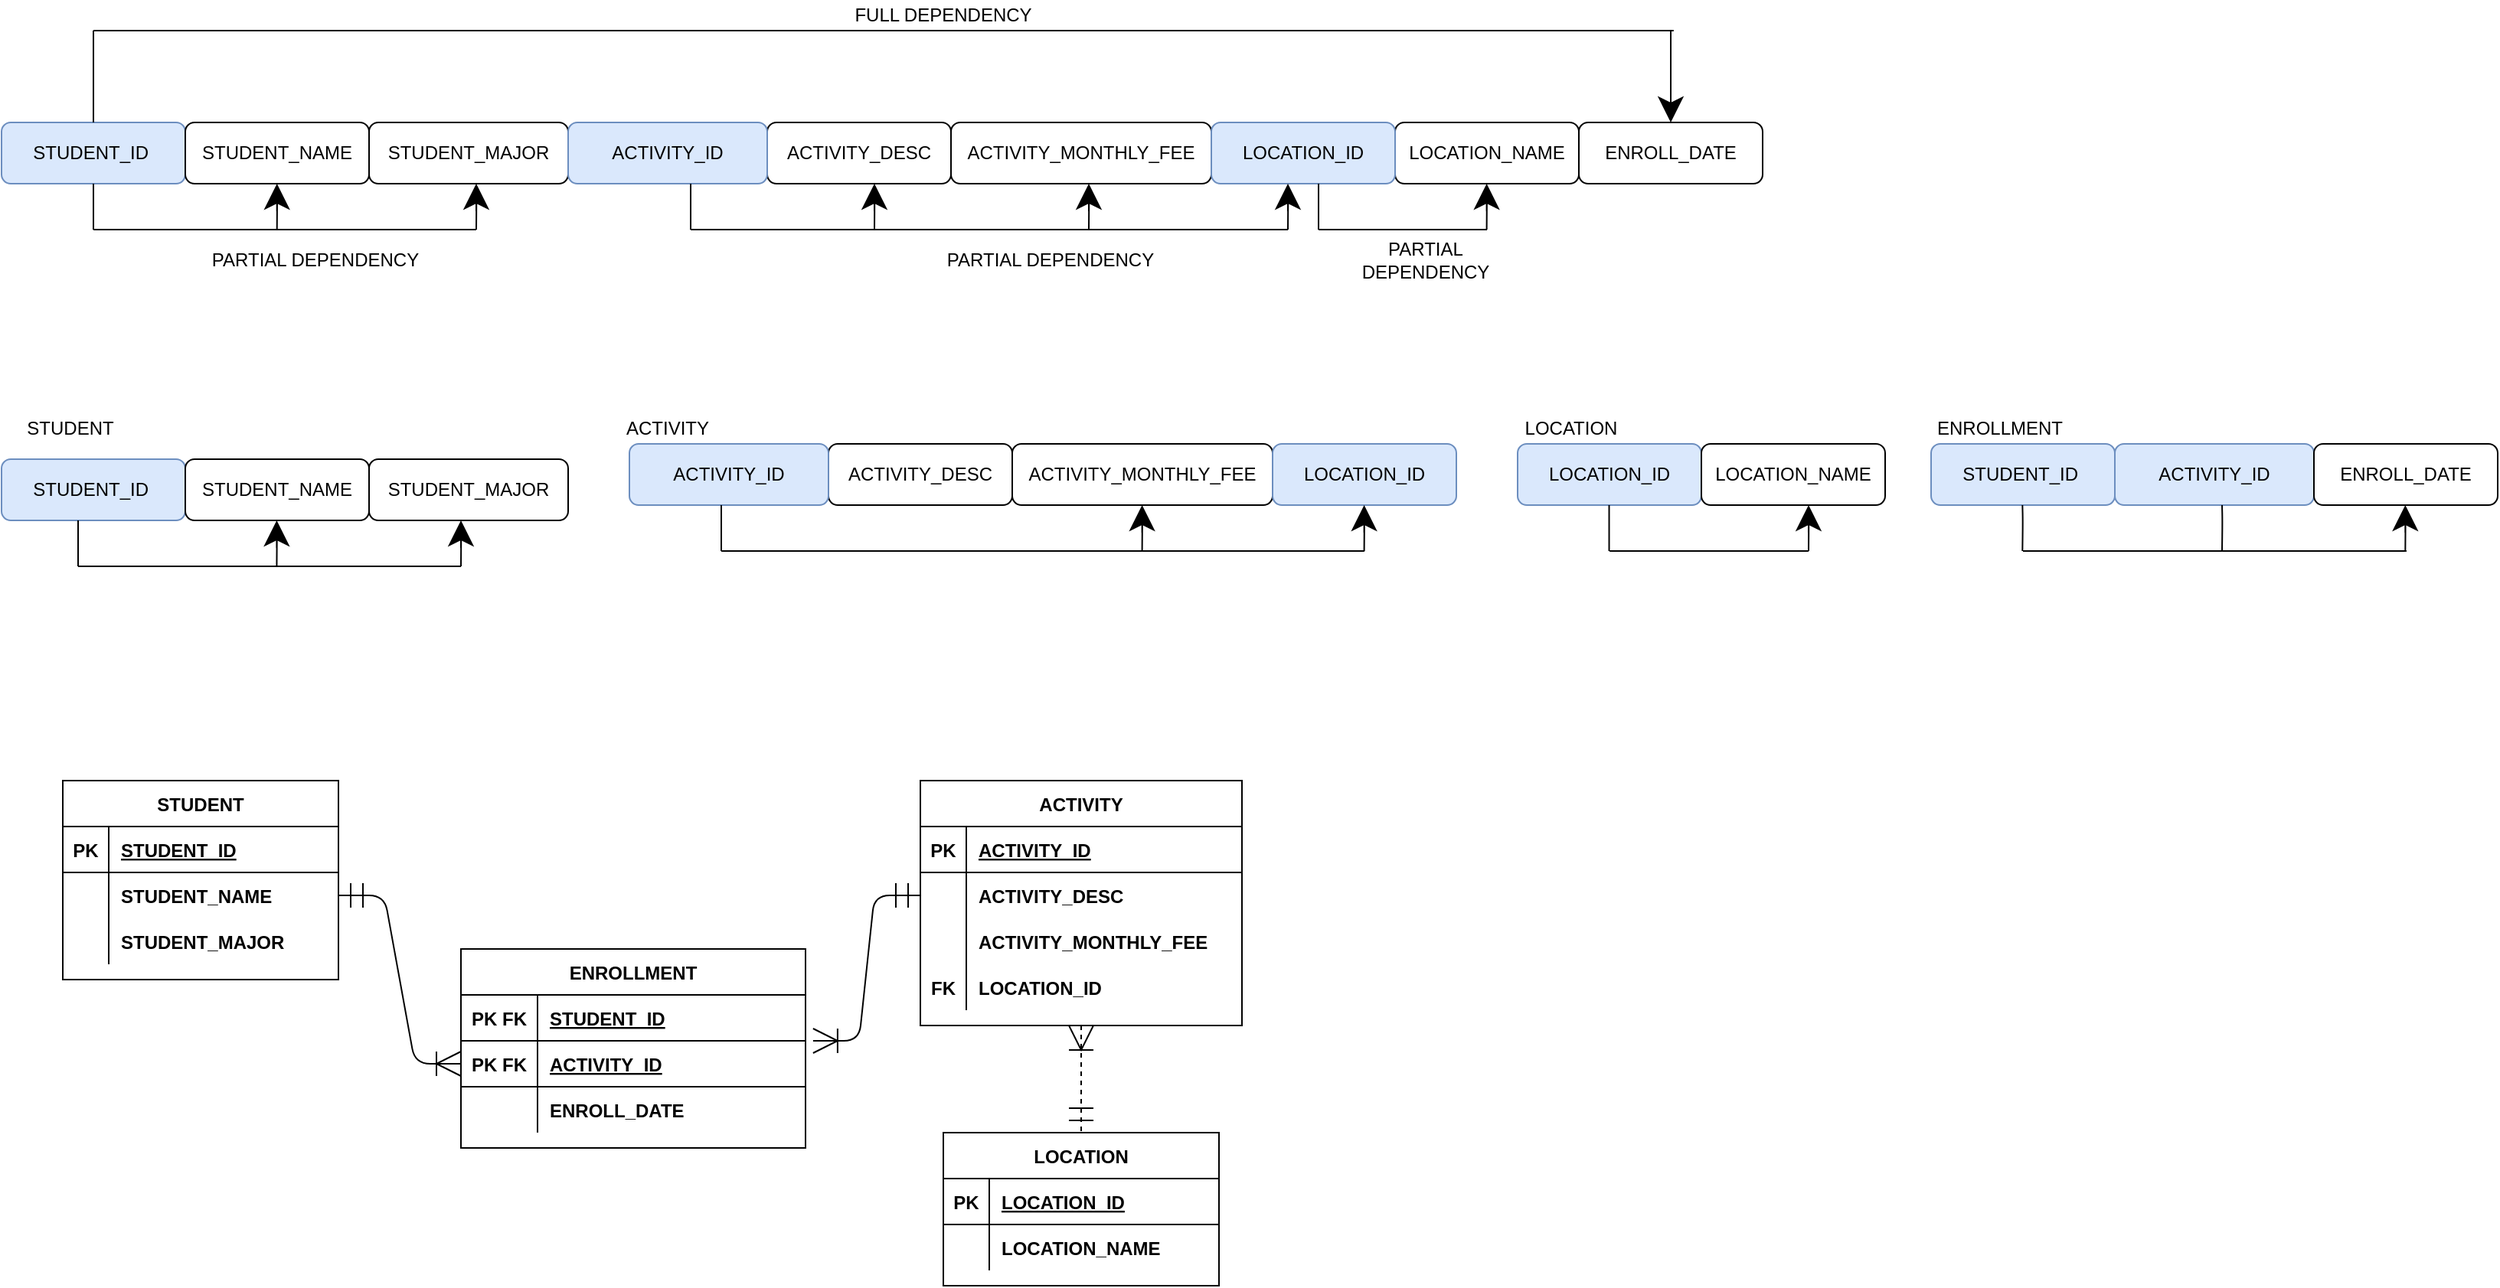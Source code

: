 <mxfile version="15.3.5" type="github">
  <diagram id="Fec2T-jx5eIG87ECEuo3" name="Page-1">
    <mxGraphModel dx="1303" dy="670" grid="1" gridSize="10" guides="1" tooltips="1" connect="1" arrows="1" fold="1" page="1" pageScale="1" pageWidth="850" pageHeight="1100" math="0" shadow="0">
      <root>
        <mxCell id="0" />
        <mxCell id="1" parent="0" />
        <mxCell id="Twe8toMn7Eo1lDear818-1" value="STUDENT_ID&lt;span style=&quot;white-space: pre&quot;&gt;	&lt;/span&gt;" style="rounded=1;whiteSpace=wrap;html=1;hachureGap=4;pointerEvents=0;fillColor=#dae8fc;strokeColor=#6c8ebf;" vertex="1" parent="1">
          <mxGeometry x="310" y="130" width="120" height="40" as="geometry" />
        </mxCell>
        <mxCell id="Twe8toMn7Eo1lDear818-2" value="LOCATION_NAME" style="rounded=1;whiteSpace=wrap;html=1;hachureGap=4;pointerEvents=0;" vertex="1" parent="1">
          <mxGeometry x="1220" y="130" width="120" height="40" as="geometry" />
        </mxCell>
        <mxCell id="Twe8toMn7Eo1lDear818-3" value="ACTIVITY_MONTHLY_FEE" style="rounded=1;whiteSpace=wrap;html=1;hachureGap=4;pointerEvents=0;" vertex="1" parent="1">
          <mxGeometry x="930" y="130" width="170" height="40" as="geometry" />
        </mxCell>
        <mxCell id="Twe8toMn7Eo1lDear818-4" value="ENROLL_DATE" style="rounded=1;whiteSpace=wrap;html=1;hachureGap=4;pointerEvents=0;" vertex="1" parent="1">
          <mxGeometry x="1340" y="130" width="120" height="40" as="geometry" />
        </mxCell>
        <mxCell id="Twe8toMn7Eo1lDear818-5" value="LOCATION_ID" style="rounded=1;whiteSpace=wrap;html=1;hachureGap=4;pointerEvents=0;fillColor=#dae8fc;strokeColor=#6c8ebf;" vertex="1" parent="1">
          <mxGeometry x="1100" y="130" width="120" height="40" as="geometry" />
        </mxCell>
        <mxCell id="Twe8toMn7Eo1lDear818-7" value="STUDENT_NAME" style="rounded=1;whiteSpace=wrap;html=1;hachureGap=4;pointerEvents=0;" vertex="1" parent="1">
          <mxGeometry x="430" y="130" width="120" height="40" as="geometry" />
        </mxCell>
        <mxCell id="Twe8toMn7Eo1lDear818-8" value="STUDENT_MAJOR" style="rounded=1;whiteSpace=wrap;html=1;hachureGap=4;pointerEvents=0;" vertex="1" parent="1">
          <mxGeometry x="550" y="130" width="130" height="40" as="geometry" />
        </mxCell>
        <mxCell id="Twe8toMn7Eo1lDear818-9" value="ACTIVITY_DESC" style="rounded=1;whiteSpace=wrap;html=1;hachureGap=4;pointerEvents=0;" vertex="1" parent="1">
          <mxGeometry x="810" y="130" width="120" height="40" as="geometry" />
        </mxCell>
        <mxCell id="Twe8toMn7Eo1lDear818-10" value="ACTIVITY_ID" style="rounded=1;whiteSpace=wrap;html=1;hachureGap=4;pointerEvents=0;fillColor=#dae8fc;strokeColor=#6c8ebf;" vertex="1" parent="1">
          <mxGeometry x="680" y="130" width="130" height="40" as="geometry" />
        </mxCell>
        <mxCell id="Twe8toMn7Eo1lDear818-13" value="" style="endArrow=none;html=1;startSize=14;endSize=14;sourcePerimeterSpacing=8;targetPerimeterSpacing=8;exitX=0.5;exitY=0;exitDx=0;exitDy=0;" edge="1" parent="1" source="Twe8toMn7Eo1lDear818-1">
          <mxGeometry width="50" height="50" relative="1" as="geometry">
            <mxPoint x="350" y="110" as="sourcePoint" />
            <mxPoint x="370" y="70" as="targetPoint" />
          </mxGeometry>
        </mxCell>
        <mxCell id="Twe8toMn7Eo1lDear818-14" value="" style="endArrow=none;html=1;startSize=14;endSize=14;sourcePerimeterSpacing=8;targetPerimeterSpacing=8;" edge="1" parent="1">
          <mxGeometry width="50" height="50" relative="1" as="geometry">
            <mxPoint x="370" y="70" as="sourcePoint" />
            <mxPoint x="1401.905" y="70" as="targetPoint" />
          </mxGeometry>
        </mxCell>
        <mxCell id="Twe8toMn7Eo1lDear818-16" value="" style="endArrow=classic;html=1;startSize=14;endSize=14;sourcePerimeterSpacing=8;targetPerimeterSpacing=8;" edge="1" parent="1">
          <mxGeometry width="50" height="50" relative="1" as="geometry">
            <mxPoint x="1400" y="70" as="sourcePoint" />
            <mxPoint x="1400" y="130" as="targetPoint" />
          </mxGeometry>
        </mxCell>
        <mxCell id="Twe8toMn7Eo1lDear818-17" value="FULL DEPENDENCY" style="text;html=1;strokeColor=none;fillColor=none;align=center;verticalAlign=middle;whiteSpace=wrap;rounded=0;hachureGap=4;pointerEvents=0;" vertex="1" parent="1">
          <mxGeometry x="850" y="50" width="150" height="20" as="geometry" />
        </mxCell>
        <mxCell id="Twe8toMn7Eo1lDear818-18" value="" style="endArrow=none;html=1;startSize=14;endSize=14;sourcePerimeterSpacing=8;targetPerimeterSpacing=8;" edge="1" parent="1">
          <mxGeometry width="50" height="50" relative="1" as="geometry">
            <mxPoint x="370" y="200" as="sourcePoint" />
            <mxPoint x="370" y="170" as="targetPoint" />
          </mxGeometry>
        </mxCell>
        <mxCell id="Twe8toMn7Eo1lDear818-19" value="" style="endArrow=none;html=1;startSize=14;endSize=14;sourcePerimeterSpacing=8;targetPerimeterSpacing=8;" edge="1" parent="1">
          <mxGeometry width="50" height="50" relative="1" as="geometry">
            <mxPoint x="370" y="200" as="sourcePoint" />
            <mxPoint x="620" y="200" as="targetPoint" />
          </mxGeometry>
        </mxCell>
        <mxCell id="Twe8toMn7Eo1lDear818-20" value="" style="endArrow=classic;html=1;startSize=14;endSize=14;sourcePerimeterSpacing=8;targetPerimeterSpacing=8;" edge="1" parent="1">
          <mxGeometry width="50" height="50" relative="1" as="geometry">
            <mxPoint x="489.86" y="200" as="sourcePoint" />
            <mxPoint x="489.86" y="170" as="targetPoint" />
            <Array as="points">
              <mxPoint x="490.07" y="170" />
              <mxPoint x="489.86" y="190" />
            </Array>
          </mxGeometry>
        </mxCell>
        <mxCell id="Twe8toMn7Eo1lDear818-21" value="" style="endArrow=classic;html=1;startSize=14;endSize=14;sourcePerimeterSpacing=8;targetPerimeterSpacing=8;" edge="1" parent="1">
          <mxGeometry width="50" height="50" relative="1" as="geometry">
            <mxPoint x="620" y="200" as="sourcePoint" />
            <mxPoint x="620" y="170" as="targetPoint" />
            <Array as="points">
              <mxPoint x="620.21" y="170" />
              <mxPoint x="620" y="190" />
            </Array>
          </mxGeometry>
        </mxCell>
        <mxCell id="Twe8toMn7Eo1lDear818-22" value="PARTIAL DEPENDENCY" style="text;html=1;strokeColor=none;fillColor=none;align=center;verticalAlign=middle;whiteSpace=wrap;rounded=0;hachureGap=4;pointerEvents=0;" vertex="1" parent="1">
          <mxGeometry x="440" y="210" width="150" height="20" as="geometry" />
        </mxCell>
        <mxCell id="Twe8toMn7Eo1lDear818-23" value="" style="endArrow=none;html=1;startSize=14;endSize=14;sourcePerimeterSpacing=8;targetPerimeterSpacing=8;" edge="1" parent="1">
          <mxGeometry width="50" height="50" relative="1" as="geometry">
            <mxPoint x="760" y="200" as="sourcePoint" />
            <mxPoint x="760" y="170" as="targetPoint" />
          </mxGeometry>
        </mxCell>
        <mxCell id="Twe8toMn7Eo1lDear818-24" value="" style="endArrow=none;html=1;startSize=14;endSize=14;sourcePerimeterSpacing=8;targetPerimeterSpacing=8;" edge="1" parent="1">
          <mxGeometry width="50" height="50" relative="1" as="geometry">
            <mxPoint x="760" y="200" as="sourcePoint" />
            <mxPoint x="1150" y="200" as="targetPoint" />
          </mxGeometry>
        </mxCell>
        <mxCell id="Twe8toMn7Eo1lDear818-25" value="" style="endArrow=classic;html=1;startSize=14;endSize=14;sourcePerimeterSpacing=8;targetPerimeterSpacing=8;" edge="1" parent="1">
          <mxGeometry width="50" height="50" relative="1" as="geometry">
            <mxPoint x="880" y="200" as="sourcePoint" />
            <mxPoint x="880" y="170" as="targetPoint" />
            <Array as="points">
              <mxPoint x="880.21" y="170" />
              <mxPoint x="880" y="190" />
            </Array>
          </mxGeometry>
        </mxCell>
        <mxCell id="Twe8toMn7Eo1lDear818-27" value="" style="endArrow=classic;html=1;startSize=14;endSize=14;sourcePerimeterSpacing=8;targetPerimeterSpacing=8;" edge="1" parent="1">
          <mxGeometry width="50" height="50" relative="1" as="geometry">
            <mxPoint x="1020" y="200" as="sourcePoint" />
            <mxPoint x="1020" y="170" as="targetPoint" />
            <Array as="points">
              <mxPoint x="1020.21" y="170" />
              <mxPoint x="1020" y="190" />
            </Array>
          </mxGeometry>
        </mxCell>
        <mxCell id="Twe8toMn7Eo1lDear818-28" value="" style="endArrow=classic;html=1;startSize=14;endSize=14;sourcePerimeterSpacing=8;targetPerimeterSpacing=8;" edge="1" parent="1">
          <mxGeometry width="50" height="50" relative="1" as="geometry">
            <mxPoint x="1150" y="200" as="sourcePoint" />
            <mxPoint x="1150" y="170" as="targetPoint" />
            <Array as="points">
              <mxPoint x="1150.21" y="170" />
              <mxPoint x="1150" y="190" />
            </Array>
          </mxGeometry>
        </mxCell>
        <mxCell id="Twe8toMn7Eo1lDear818-29" value="" style="endArrow=none;html=1;startSize=14;endSize=14;sourcePerimeterSpacing=8;targetPerimeterSpacing=8;" edge="1" parent="1">
          <mxGeometry width="50" height="50" relative="1" as="geometry">
            <mxPoint x="1170" y="200" as="sourcePoint" />
            <mxPoint x="1170" y="170" as="targetPoint" />
          </mxGeometry>
        </mxCell>
        <mxCell id="Twe8toMn7Eo1lDear818-30" value="" style="endArrow=none;html=1;startSize=14;endSize=14;sourcePerimeterSpacing=8;targetPerimeterSpacing=8;" edge="1" parent="1">
          <mxGeometry width="50" height="50" relative="1" as="geometry">
            <mxPoint x="1170" y="200" as="sourcePoint" />
            <mxPoint x="1280" y="200" as="targetPoint" />
          </mxGeometry>
        </mxCell>
        <mxCell id="Twe8toMn7Eo1lDear818-31" value="" style="endArrow=classic;html=1;startSize=14;endSize=14;sourcePerimeterSpacing=8;targetPerimeterSpacing=8;" edge="1" parent="1">
          <mxGeometry width="50" height="50" relative="1" as="geometry">
            <mxPoint x="1279.8" y="200" as="sourcePoint" />
            <mxPoint x="1279.8" y="170" as="targetPoint" />
            <Array as="points">
              <mxPoint x="1280.01" y="170" />
              <mxPoint x="1279.8" y="190" />
            </Array>
          </mxGeometry>
        </mxCell>
        <mxCell id="Twe8toMn7Eo1lDear818-32" value="PARTIAL DEPENDENCY" style="text;html=1;strokeColor=none;fillColor=none;align=center;verticalAlign=middle;whiteSpace=wrap;rounded=0;hachureGap=4;pointerEvents=0;" vertex="1" parent="1">
          <mxGeometry x="920" y="210" width="150" height="20" as="geometry" />
        </mxCell>
        <mxCell id="Twe8toMn7Eo1lDear818-33" value="PARTIAL DEPENDENCY" style="text;html=1;strokeColor=none;fillColor=none;align=center;verticalAlign=middle;whiteSpace=wrap;rounded=0;hachureGap=4;pointerEvents=0;" vertex="1" parent="1">
          <mxGeometry x="1180" y="210" width="120" height="20" as="geometry" />
        </mxCell>
        <mxCell id="Twe8toMn7Eo1lDear818-37" value="STUDENT_ID&lt;span style=&quot;white-space: pre&quot;&gt;	&lt;/span&gt;" style="rounded=1;whiteSpace=wrap;html=1;hachureGap=4;pointerEvents=0;fillColor=#dae8fc;strokeColor=#6c8ebf;" vertex="1" parent="1">
          <mxGeometry x="310" y="350" width="120" height="40" as="geometry" />
        </mxCell>
        <mxCell id="Twe8toMn7Eo1lDear818-38" value="STUDENT_NAME" style="rounded=1;whiteSpace=wrap;html=1;hachureGap=4;pointerEvents=0;" vertex="1" parent="1">
          <mxGeometry x="430" y="350" width="120" height="40" as="geometry" />
        </mxCell>
        <mxCell id="Twe8toMn7Eo1lDear818-39" value="STUDENT_MAJOR" style="rounded=1;whiteSpace=wrap;html=1;hachureGap=4;pointerEvents=0;" vertex="1" parent="1">
          <mxGeometry x="550" y="350" width="130" height="40" as="geometry" />
        </mxCell>
        <mxCell id="Twe8toMn7Eo1lDear818-40" value="STUDENT" style="text;html=1;strokeColor=none;fillColor=none;align=center;verticalAlign=middle;whiteSpace=wrap;rounded=0;hachureGap=4;pointerEvents=0;" vertex="1" parent="1">
          <mxGeometry x="320" y="320" width="70" height="20" as="geometry" />
        </mxCell>
        <mxCell id="Twe8toMn7Eo1lDear818-43" value="" style="endArrow=none;html=1;startSize=14;endSize=14;sourcePerimeterSpacing=8;targetPerimeterSpacing=8;" edge="1" parent="1">
          <mxGeometry width="50" height="50" relative="1" as="geometry">
            <mxPoint x="360.0" y="420" as="sourcePoint" />
            <mxPoint x="360.0" y="390" as="targetPoint" />
          </mxGeometry>
        </mxCell>
        <mxCell id="Twe8toMn7Eo1lDear818-44" value="" style="endArrow=none;html=1;startSize=14;endSize=14;sourcePerimeterSpacing=8;targetPerimeterSpacing=8;" edge="1" parent="1">
          <mxGeometry width="50" height="50" relative="1" as="geometry">
            <mxPoint x="360" y="420" as="sourcePoint" />
            <mxPoint x="610" y="420" as="targetPoint" />
          </mxGeometry>
        </mxCell>
        <mxCell id="Twe8toMn7Eo1lDear818-45" value="" style="endArrow=classic;html=1;startSize=14;endSize=14;sourcePerimeterSpacing=8;targetPerimeterSpacing=8;" edge="1" parent="1">
          <mxGeometry width="50" height="50" relative="1" as="geometry">
            <mxPoint x="489.71" y="420" as="sourcePoint" />
            <mxPoint x="489.71" y="390" as="targetPoint" />
            <Array as="points">
              <mxPoint x="489.92" y="390" />
              <mxPoint x="489.71" y="410" />
            </Array>
          </mxGeometry>
        </mxCell>
        <mxCell id="Twe8toMn7Eo1lDear818-48" value="" style="endArrow=classic;html=1;startSize=14;endSize=14;sourcePerimeterSpacing=8;targetPerimeterSpacing=8;" edge="1" parent="1">
          <mxGeometry width="50" height="50" relative="1" as="geometry">
            <mxPoint x="610" y="420" as="sourcePoint" />
            <mxPoint x="610" y="390" as="targetPoint" />
            <Array as="points">
              <mxPoint x="610.21" y="390" />
              <mxPoint x="610" y="410" />
            </Array>
          </mxGeometry>
        </mxCell>
        <mxCell id="Twe8toMn7Eo1lDear818-49" value="ACTIVITY" style="text;html=1;strokeColor=none;fillColor=none;align=center;verticalAlign=middle;whiteSpace=wrap;rounded=0;hachureGap=4;pointerEvents=0;" vertex="1" parent="1">
          <mxGeometry x="710" y="320" width="70" height="20" as="geometry" />
        </mxCell>
        <mxCell id="Twe8toMn7Eo1lDear818-50" value="ACTIVITY_DESC" style="rounded=1;whiteSpace=wrap;html=1;hachureGap=4;pointerEvents=0;" vertex="1" parent="1">
          <mxGeometry x="850" y="340" width="120" height="40" as="geometry" />
        </mxCell>
        <mxCell id="Twe8toMn7Eo1lDear818-51" value="ACTIVITY_ID" style="rounded=1;whiteSpace=wrap;html=1;hachureGap=4;pointerEvents=0;fillColor=#dae8fc;strokeColor=#6c8ebf;" vertex="1" parent="1">
          <mxGeometry x="720" y="340" width="130" height="40" as="geometry" />
        </mxCell>
        <mxCell id="Twe8toMn7Eo1lDear818-52" value="ACTIVITY_MONTHLY_FEE" style="rounded=1;whiteSpace=wrap;html=1;hachureGap=4;pointerEvents=0;" vertex="1" parent="1">
          <mxGeometry x="970" y="340" width="170" height="40" as="geometry" />
        </mxCell>
        <mxCell id="Twe8toMn7Eo1lDear818-53" value="LOCATION_ID" style="rounded=1;whiteSpace=wrap;html=1;hachureGap=4;pointerEvents=0;fillColor=#dae8fc;strokeColor=#6c8ebf;" vertex="1" parent="1">
          <mxGeometry x="1140" y="340" width="120" height="40" as="geometry" />
        </mxCell>
        <mxCell id="Twe8toMn7Eo1lDear818-54" value="" style="endArrow=none;html=1;startSize=14;endSize=14;sourcePerimeterSpacing=8;targetPerimeterSpacing=8;" edge="1" parent="1">
          <mxGeometry width="50" height="50" relative="1" as="geometry">
            <mxPoint x="780" y="410" as="sourcePoint" />
            <mxPoint x="780" y="380" as="targetPoint" />
          </mxGeometry>
        </mxCell>
        <mxCell id="Twe8toMn7Eo1lDear818-55" value="" style="endArrow=none;html=1;startSize=14;endSize=14;sourcePerimeterSpacing=8;targetPerimeterSpacing=8;" edge="1" parent="1">
          <mxGeometry width="50" height="50" relative="1" as="geometry">
            <mxPoint x="780" y="410" as="sourcePoint" />
            <mxPoint x="1200" y="410" as="targetPoint" />
          </mxGeometry>
        </mxCell>
        <mxCell id="Twe8toMn7Eo1lDear818-56" value="" style="endArrow=classic;html=1;startSize=14;endSize=14;sourcePerimeterSpacing=8;targetPerimeterSpacing=8;" edge="1" parent="1">
          <mxGeometry width="50" height="50" relative="1" as="geometry">
            <mxPoint x="1054.8" y="410" as="sourcePoint" />
            <mxPoint x="1054.8" y="380" as="targetPoint" />
            <Array as="points">
              <mxPoint x="1055.01" y="380" />
              <mxPoint x="1054.8" y="400" />
            </Array>
          </mxGeometry>
        </mxCell>
        <mxCell id="Twe8toMn7Eo1lDear818-57" value="" style="endArrow=classic;html=1;startSize=14;endSize=14;sourcePerimeterSpacing=8;targetPerimeterSpacing=8;" edge="1" parent="1">
          <mxGeometry width="50" height="50" relative="1" as="geometry">
            <mxPoint x="1199.8" y="410" as="sourcePoint" />
            <mxPoint x="1199.8" y="380" as="targetPoint" />
            <Array as="points">
              <mxPoint x="1200.01" y="380" />
              <mxPoint x="1199.8" y="400" />
            </Array>
          </mxGeometry>
        </mxCell>
        <mxCell id="Twe8toMn7Eo1lDear818-58" value="LOCATION" style="text;html=1;strokeColor=none;fillColor=none;align=center;verticalAlign=middle;whiteSpace=wrap;rounded=0;hachureGap=4;pointerEvents=0;" vertex="1" parent="1">
          <mxGeometry x="1300" y="320" width="70" height="20" as="geometry" />
        </mxCell>
        <mxCell id="Twe8toMn7Eo1lDear818-60" value="LOCATION_ID" style="rounded=1;whiteSpace=wrap;html=1;hachureGap=4;pointerEvents=0;fillColor=#dae8fc;strokeColor=#6c8ebf;" vertex="1" parent="1">
          <mxGeometry x="1300" y="340" width="120" height="40" as="geometry" />
        </mxCell>
        <mxCell id="Twe8toMn7Eo1lDear818-61" value="LOCATION_NAME" style="rounded=1;whiteSpace=wrap;html=1;hachureGap=4;pointerEvents=0;" vertex="1" parent="1">
          <mxGeometry x="1420" y="340" width="120" height="40" as="geometry" />
        </mxCell>
        <mxCell id="Twe8toMn7Eo1lDear818-62" value="" style="endArrow=none;html=1;startSize=14;endSize=14;sourcePerimeterSpacing=8;targetPerimeterSpacing=8;" edge="1" parent="1">
          <mxGeometry width="50" height="50" relative="1" as="geometry">
            <mxPoint x="1359.76" y="410" as="sourcePoint" />
            <mxPoint x="1359.76" y="380" as="targetPoint" />
          </mxGeometry>
        </mxCell>
        <mxCell id="Twe8toMn7Eo1lDear818-63" value="" style="endArrow=none;html=1;startSize=14;endSize=14;sourcePerimeterSpacing=8;targetPerimeterSpacing=8;" edge="1" parent="1">
          <mxGeometry width="50" height="50" relative="1" as="geometry">
            <mxPoint x="1360" y="410" as="sourcePoint" />
            <mxPoint x="1490" y="410" as="targetPoint" />
          </mxGeometry>
        </mxCell>
        <mxCell id="Twe8toMn7Eo1lDear818-64" value="" style="endArrow=classic;html=1;startSize=14;endSize=14;sourcePerimeterSpacing=8;targetPerimeterSpacing=8;" edge="1" parent="1">
          <mxGeometry width="50" height="50" relative="1" as="geometry">
            <mxPoint x="1490" y="410" as="sourcePoint" />
            <mxPoint x="1490" y="380" as="targetPoint" />
            <Array as="points">
              <mxPoint x="1490.21" y="380" />
              <mxPoint x="1490" y="400" />
            </Array>
          </mxGeometry>
        </mxCell>
        <mxCell id="Twe8toMn7Eo1lDear818-65" value="ENROLLMENT" style="text;html=1;strokeColor=none;fillColor=none;align=center;verticalAlign=middle;whiteSpace=wrap;rounded=0;hachureGap=4;pointerEvents=0;" vertex="1" parent="1">
          <mxGeometry x="1580" y="320" width="70" height="20" as="geometry" />
        </mxCell>
        <mxCell id="Twe8toMn7Eo1lDear818-66" value="STUDENT_ID&lt;span style=&quot;white-space: pre&quot;&gt;	&lt;/span&gt;" style="rounded=1;whiteSpace=wrap;html=1;hachureGap=4;pointerEvents=0;fillColor=#dae8fc;strokeColor=#6c8ebf;" vertex="1" parent="1">
          <mxGeometry x="1570" y="340" width="120" height="40" as="geometry" />
        </mxCell>
        <mxCell id="Twe8toMn7Eo1lDear818-67" value="ACTIVITY_ID" style="rounded=1;whiteSpace=wrap;html=1;hachureGap=4;pointerEvents=0;fillColor=#dae8fc;strokeColor=#6c8ebf;" vertex="1" parent="1">
          <mxGeometry x="1690" y="340" width="130" height="40" as="geometry" />
        </mxCell>
        <mxCell id="Twe8toMn7Eo1lDear818-68" value="ENROLL_DATE" style="rounded=1;whiteSpace=wrap;html=1;hachureGap=4;pointerEvents=0;" vertex="1" parent="1">
          <mxGeometry x="1820" y="340" width="120" height="40" as="geometry" />
        </mxCell>
        <mxCell id="Twe8toMn7Eo1lDear818-69" value="" style="endArrow=none;html=1;startSize=14;endSize=14;sourcePerimeterSpacing=8;targetPerimeterSpacing=8;" edge="1" parent="1">
          <mxGeometry width="50" height="50" relative="1" as="geometry">
            <mxPoint x="1629.66" y="410" as="sourcePoint" />
            <mxPoint x="1629.66" y="380" as="targetPoint" />
            <Array as="points">
              <mxPoint x="1629.9" y="390" />
            </Array>
          </mxGeometry>
        </mxCell>
        <mxCell id="Twe8toMn7Eo1lDear818-70" value="" style="endArrow=none;html=1;startSize=14;endSize=14;sourcePerimeterSpacing=8;targetPerimeterSpacing=8;" edge="1" parent="1">
          <mxGeometry width="50" height="50" relative="1" as="geometry">
            <mxPoint x="1760.0" y="410" as="sourcePoint" />
            <mxPoint x="1760.0" y="380" as="targetPoint" />
            <Array as="points">
              <mxPoint x="1760.24" y="390" />
            </Array>
          </mxGeometry>
        </mxCell>
        <mxCell id="Twe8toMn7Eo1lDear818-71" value="" style="endArrow=classic;html=1;startSize=14;endSize=14;sourcePerimeterSpacing=8;targetPerimeterSpacing=8;" edge="1" parent="1">
          <mxGeometry width="50" height="50" relative="1" as="geometry">
            <mxPoint x="1879.66" y="410" as="sourcePoint" />
            <mxPoint x="1879.66" y="380" as="targetPoint" />
            <Array as="points">
              <mxPoint x="1879.87" y="380" />
              <mxPoint x="1879.66" y="400" />
            </Array>
          </mxGeometry>
        </mxCell>
        <mxCell id="Twe8toMn7Eo1lDear818-72" value="" style="endArrow=none;html=1;startSize=14;endSize=14;sourcePerimeterSpacing=8;targetPerimeterSpacing=8;" edge="1" parent="1">
          <mxGeometry width="50" height="50" relative="1" as="geometry">
            <mxPoint x="1630.0" y="410" as="sourcePoint" />
            <mxPoint x="1880.46" y="410" as="targetPoint" />
          </mxGeometry>
        </mxCell>
        <mxCell id="Twe8toMn7Eo1lDear818-73" value="STUDENT" style="shape=table;startSize=30;container=1;collapsible=1;childLayout=tableLayout;fixedRows=1;rowLines=0;fontStyle=1;align=center;resizeLast=1;hachureGap=4;pointerEvents=0;" vertex="1" parent="1">
          <mxGeometry x="350" y="560" width="180" height="130" as="geometry" />
        </mxCell>
        <mxCell id="Twe8toMn7Eo1lDear818-74" value="" style="shape=partialRectangle;collapsible=0;dropTarget=0;pointerEvents=0;fillColor=none;top=0;left=0;bottom=1;right=0;points=[[0,0.5],[1,0.5]];portConstraint=eastwest;" vertex="1" parent="Twe8toMn7Eo1lDear818-73">
          <mxGeometry y="30" width="180" height="30" as="geometry" />
        </mxCell>
        <mxCell id="Twe8toMn7Eo1lDear818-75" value="PK" style="shape=partialRectangle;connectable=0;fillColor=none;top=0;left=0;bottom=0;right=0;fontStyle=1;overflow=hidden;" vertex="1" parent="Twe8toMn7Eo1lDear818-74">
          <mxGeometry width="30" height="30" as="geometry">
            <mxRectangle width="30" height="30" as="alternateBounds" />
          </mxGeometry>
        </mxCell>
        <mxCell id="Twe8toMn7Eo1lDear818-76" value="STUDENT_ID" style="shape=partialRectangle;connectable=0;fillColor=none;top=0;left=0;bottom=0;right=0;align=left;spacingLeft=6;fontStyle=5;overflow=hidden;" vertex="1" parent="Twe8toMn7Eo1lDear818-74">
          <mxGeometry x="30" width="150" height="30" as="geometry">
            <mxRectangle width="150" height="30" as="alternateBounds" />
          </mxGeometry>
        </mxCell>
        <mxCell id="Twe8toMn7Eo1lDear818-77" value="" style="shape=partialRectangle;collapsible=0;dropTarget=0;pointerEvents=0;fillColor=none;top=0;left=0;bottom=0;right=0;points=[[0,0.5],[1,0.5]];portConstraint=eastwest;" vertex="1" parent="Twe8toMn7Eo1lDear818-73">
          <mxGeometry y="60" width="180" height="30" as="geometry" />
        </mxCell>
        <mxCell id="Twe8toMn7Eo1lDear818-78" value="" style="shape=partialRectangle;connectable=0;fillColor=none;top=0;left=0;bottom=0;right=0;editable=1;overflow=hidden;" vertex="1" parent="Twe8toMn7Eo1lDear818-77">
          <mxGeometry width="30" height="30" as="geometry">
            <mxRectangle width="30" height="30" as="alternateBounds" />
          </mxGeometry>
        </mxCell>
        <mxCell id="Twe8toMn7Eo1lDear818-79" value="STUDENT_NAME" style="shape=partialRectangle;connectable=0;fillColor=none;top=0;left=0;bottom=0;right=0;align=left;spacingLeft=6;overflow=hidden;fontStyle=1" vertex="1" parent="Twe8toMn7Eo1lDear818-77">
          <mxGeometry x="30" width="150" height="30" as="geometry">
            <mxRectangle width="150" height="30" as="alternateBounds" />
          </mxGeometry>
        </mxCell>
        <mxCell id="Twe8toMn7Eo1lDear818-80" value="" style="shape=partialRectangle;collapsible=0;dropTarget=0;pointerEvents=0;fillColor=none;top=0;left=0;bottom=0;right=0;points=[[0,0.5],[1,0.5]];portConstraint=eastwest;" vertex="1" parent="Twe8toMn7Eo1lDear818-73">
          <mxGeometry y="90" width="180" height="30" as="geometry" />
        </mxCell>
        <mxCell id="Twe8toMn7Eo1lDear818-81" value="" style="shape=partialRectangle;connectable=0;fillColor=none;top=0;left=0;bottom=0;right=0;editable=1;overflow=hidden;" vertex="1" parent="Twe8toMn7Eo1lDear818-80">
          <mxGeometry width="30" height="30" as="geometry">
            <mxRectangle width="30" height="30" as="alternateBounds" />
          </mxGeometry>
        </mxCell>
        <mxCell id="Twe8toMn7Eo1lDear818-82" value="STUDENT_MAJOR" style="shape=partialRectangle;connectable=0;fillColor=none;top=0;left=0;bottom=0;right=0;align=left;spacingLeft=6;overflow=hidden;fontStyle=1" vertex="1" parent="Twe8toMn7Eo1lDear818-80">
          <mxGeometry x="30" width="150" height="30" as="geometry">
            <mxRectangle width="150" height="30" as="alternateBounds" />
          </mxGeometry>
        </mxCell>
        <mxCell id="Twe8toMn7Eo1lDear818-86" value="ENROLLMENT" style="shape=table;startSize=30;container=1;collapsible=1;childLayout=tableLayout;fixedRows=1;rowLines=0;fontStyle=1;align=center;resizeLast=1;hachureGap=4;pointerEvents=0;" vertex="1" parent="1">
          <mxGeometry x="610" y="670" width="225" height="130" as="geometry" />
        </mxCell>
        <mxCell id="Twe8toMn7Eo1lDear818-87" value="" style="shape=partialRectangle;collapsible=0;dropTarget=0;pointerEvents=0;fillColor=none;top=0;left=0;bottom=1;right=0;points=[[0,0.5],[1,0.5]];portConstraint=eastwest;" vertex="1" parent="Twe8toMn7Eo1lDear818-86">
          <mxGeometry y="30" width="225" height="30" as="geometry" />
        </mxCell>
        <mxCell id="Twe8toMn7Eo1lDear818-88" value="PK FK" style="shape=partialRectangle;connectable=0;fillColor=none;top=0;left=0;bottom=0;right=0;fontStyle=1;overflow=hidden;" vertex="1" parent="Twe8toMn7Eo1lDear818-87">
          <mxGeometry width="50" height="30" as="geometry">
            <mxRectangle width="50" height="30" as="alternateBounds" />
          </mxGeometry>
        </mxCell>
        <mxCell id="Twe8toMn7Eo1lDear818-89" value="STUDENT_ID" style="shape=partialRectangle;connectable=0;fillColor=none;top=0;left=0;bottom=0;right=0;align=left;spacingLeft=6;fontStyle=5;overflow=hidden;" vertex="1" parent="Twe8toMn7Eo1lDear818-87">
          <mxGeometry x="50" width="175" height="30" as="geometry">
            <mxRectangle width="175" height="30" as="alternateBounds" />
          </mxGeometry>
        </mxCell>
        <mxCell id="Twe8toMn7Eo1lDear818-99" value="" style="shape=partialRectangle;collapsible=0;dropTarget=0;pointerEvents=0;fillColor=none;top=0;left=0;bottom=1;right=0;points=[[0,0.5],[1,0.5]];portConstraint=eastwest;hachureGap=4;" vertex="1" parent="Twe8toMn7Eo1lDear818-86">
          <mxGeometry y="60" width="225" height="30" as="geometry" />
        </mxCell>
        <mxCell id="Twe8toMn7Eo1lDear818-100" value="PK FK" style="shape=partialRectangle;connectable=0;fillColor=none;top=0;left=0;bottom=0;right=0;fontStyle=1;overflow=hidden;" vertex="1" parent="Twe8toMn7Eo1lDear818-99">
          <mxGeometry width="50" height="30" as="geometry">
            <mxRectangle width="50" height="30" as="alternateBounds" />
          </mxGeometry>
        </mxCell>
        <mxCell id="Twe8toMn7Eo1lDear818-101" value="ACTIVITY_ID" style="shape=partialRectangle;connectable=0;fillColor=none;top=0;left=0;bottom=0;right=0;align=left;spacingLeft=6;fontStyle=5;overflow=hidden;" vertex="1" parent="Twe8toMn7Eo1lDear818-99">
          <mxGeometry x="50" width="175" height="30" as="geometry">
            <mxRectangle width="175" height="30" as="alternateBounds" />
          </mxGeometry>
        </mxCell>
        <mxCell id="Twe8toMn7Eo1lDear818-93" value="" style="shape=partialRectangle;collapsible=0;dropTarget=0;pointerEvents=0;fillColor=none;top=0;left=0;bottom=0;right=0;points=[[0,0.5],[1,0.5]];portConstraint=eastwest;fontStyle=1" vertex="1" parent="Twe8toMn7Eo1lDear818-86">
          <mxGeometry y="90" width="225" height="30" as="geometry" />
        </mxCell>
        <mxCell id="Twe8toMn7Eo1lDear818-94" value="" style="shape=partialRectangle;connectable=0;fillColor=none;top=0;left=0;bottom=0;right=0;editable=1;overflow=hidden;" vertex="1" parent="Twe8toMn7Eo1lDear818-93">
          <mxGeometry width="50" height="30" as="geometry">
            <mxRectangle width="50" height="30" as="alternateBounds" />
          </mxGeometry>
        </mxCell>
        <mxCell id="Twe8toMn7Eo1lDear818-95" value="ENROLL_DATE" style="shape=partialRectangle;connectable=0;fillColor=none;top=0;left=0;bottom=0;right=0;align=left;spacingLeft=6;overflow=hidden;fontStyle=1" vertex="1" parent="Twe8toMn7Eo1lDear818-93">
          <mxGeometry x="50" width="175" height="30" as="geometry">
            <mxRectangle width="175" height="30" as="alternateBounds" />
          </mxGeometry>
        </mxCell>
        <mxCell id="Twe8toMn7Eo1lDear818-112" value="ACTIVITY" style="shape=table;startSize=30;container=1;collapsible=1;childLayout=tableLayout;fixedRows=1;rowLines=0;fontStyle=1;align=center;resizeLast=1;hachureGap=4;pointerEvents=0;" vertex="1" parent="1">
          <mxGeometry x="910" y="560" width="210" height="160" as="geometry" />
        </mxCell>
        <mxCell id="Twe8toMn7Eo1lDear818-113" value="" style="shape=partialRectangle;collapsible=0;dropTarget=0;pointerEvents=0;fillColor=none;top=0;left=0;bottom=1;right=0;points=[[0,0.5],[1,0.5]];portConstraint=eastwest;" vertex="1" parent="Twe8toMn7Eo1lDear818-112">
          <mxGeometry y="30" width="210" height="30" as="geometry" />
        </mxCell>
        <mxCell id="Twe8toMn7Eo1lDear818-114" value="PK" style="shape=partialRectangle;connectable=0;fillColor=none;top=0;left=0;bottom=0;right=0;fontStyle=1;overflow=hidden;" vertex="1" parent="Twe8toMn7Eo1lDear818-113">
          <mxGeometry width="30" height="30" as="geometry">
            <mxRectangle width="30" height="30" as="alternateBounds" />
          </mxGeometry>
        </mxCell>
        <mxCell id="Twe8toMn7Eo1lDear818-115" value="ACTIVITY_ID" style="shape=partialRectangle;connectable=0;fillColor=none;top=0;left=0;bottom=0;right=0;align=left;spacingLeft=6;fontStyle=5;overflow=hidden;" vertex="1" parent="Twe8toMn7Eo1lDear818-113">
          <mxGeometry x="30" width="180" height="30" as="geometry">
            <mxRectangle width="180" height="30" as="alternateBounds" />
          </mxGeometry>
        </mxCell>
        <mxCell id="Twe8toMn7Eo1lDear818-116" value="" style="shape=partialRectangle;collapsible=0;dropTarget=0;pointerEvents=0;fillColor=none;top=0;left=0;bottom=0;right=0;points=[[0,0.5],[1,0.5]];portConstraint=eastwest;" vertex="1" parent="Twe8toMn7Eo1lDear818-112">
          <mxGeometry y="60" width="210" height="30" as="geometry" />
        </mxCell>
        <mxCell id="Twe8toMn7Eo1lDear818-117" value="" style="shape=partialRectangle;connectable=0;fillColor=none;top=0;left=0;bottom=0;right=0;editable=1;overflow=hidden;" vertex="1" parent="Twe8toMn7Eo1lDear818-116">
          <mxGeometry width="30" height="30" as="geometry">
            <mxRectangle width="30" height="30" as="alternateBounds" />
          </mxGeometry>
        </mxCell>
        <mxCell id="Twe8toMn7Eo1lDear818-118" value="ACTIVITY_DESC" style="shape=partialRectangle;connectable=0;fillColor=none;top=0;left=0;bottom=0;right=0;align=left;spacingLeft=6;overflow=hidden;fontStyle=1" vertex="1" parent="Twe8toMn7Eo1lDear818-116">
          <mxGeometry x="30" width="180" height="30" as="geometry">
            <mxRectangle width="180" height="30" as="alternateBounds" />
          </mxGeometry>
        </mxCell>
        <mxCell id="Twe8toMn7Eo1lDear818-119" value="" style="shape=partialRectangle;collapsible=0;dropTarget=0;pointerEvents=0;fillColor=none;top=0;left=0;bottom=0;right=0;points=[[0,0.5],[1,0.5]];portConstraint=eastwest;" vertex="1" parent="Twe8toMn7Eo1lDear818-112">
          <mxGeometry y="90" width="210" height="30" as="geometry" />
        </mxCell>
        <mxCell id="Twe8toMn7Eo1lDear818-120" value="" style="shape=partialRectangle;connectable=0;fillColor=none;top=0;left=0;bottom=0;right=0;editable=1;overflow=hidden;" vertex="1" parent="Twe8toMn7Eo1lDear818-119">
          <mxGeometry width="30" height="30" as="geometry">
            <mxRectangle width="30" height="30" as="alternateBounds" />
          </mxGeometry>
        </mxCell>
        <mxCell id="Twe8toMn7Eo1lDear818-121" value="ACTIVITY_MONTHLY_FEE" style="shape=partialRectangle;connectable=0;fillColor=none;top=0;left=0;bottom=0;right=0;align=left;spacingLeft=6;overflow=hidden;fontStyle=1" vertex="1" parent="Twe8toMn7Eo1lDear818-119">
          <mxGeometry x="30" width="180" height="30" as="geometry">
            <mxRectangle width="180" height="30" as="alternateBounds" />
          </mxGeometry>
        </mxCell>
        <mxCell id="Twe8toMn7Eo1lDear818-122" value="" style="shape=partialRectangle;collapsible=0;dropTarget=0;pointerEvents=0;fillColor=none;top=0;left=0;bottom=0;right=0;points=[[0,0.5],[1,0.5]];portConstraint=eastwest;hachureGap=4;" vertex="1" parent="Twe8toMn7Eo1lDear818-112">
          <mxGeometry y="120" width="210" height="30" as="geometry" />
        </mxCell>
        <mxCell id="Twe8toMn7Eo1lDear818-123" value="FK" style="shape=partialRectangle;connectable=0;fillColor=none;top=0;left=0;bottom=0;right=0;fontStyle=1;overflow=hidden;" vertex="1" parent="Twe8toMn7Eo1lDear818-122">
          <mxGeometry width="30" height="30" as="geometry">
            <mxRectangle width="30" height="30" as="alternateBounds" />
          </mxGeometry>
        </mxCell>
        <mxCell id="Twe8toMn7Eo1lDear818-124" value="LOCATION_ID" style="shape=partialRectangle;connectable=0;fillColor=none;top=0;left=0;bottom=0;right=0;align=left;spacingLeft=6;fontStyle=1;overflow=hidden;" vertex="1" parent="Twe8toMn7Eo1lDear818-122">
          <mxGeometry x="30" width="180" height="30" as="geometry">
            <mxRectangle width="180" height="30" as="alternateBounds" />
          </mxGeometry>
        </mxCell>
        <mxCell id="Twe8toMn7Eo1lDear818-125" value="LOCATION" style="shape=table;startSize=30;container=1;collapsible=1;childLayout=tableLayout;fixedRows=1;rowLines=0;fontStyle=1;align=center;resizeLast=1;hachureGap=4;pointerEvents=0;" vertex="1" parent="1">
          <mxGeometry x="925" y="790" width="180" height="100" as="geometry" />
        </mxCell>
        <mxCell id="Twe8toMn7Eo1lDear818-126" value="" style="shape=partialRectangle;collapsible=0;dropTarget=0;pointerEvents=0;fillColor=none;top=0;left=0;bottom=1;right=0;points=[[0,0.5],[1,0.5]];portConstraint=eastwest;" vertex="1" parent="Twe8toMn7Eo1lDear818-125">
          <mxGeometry y="30" width="180" height="30" as="geometry" />
        </mxCell>
        <mxCell id="Twe8toMn7Eo1lDear818-127" value="PK" style="shape=partialRectangle;connectable=0;fillColor=none;top=0;left=0;bottom=0;right=0;fontStyle=1;overflow=hidden;" vertex="1" parent="Twe8toMn7Eo1lDear818-126">
          <mxGeometry width="30" height="30" as="geometry">
            <mxRectangle width="30" height="30" as="alternateBounds" />
          </mxGeometry>
        </mxCell>
        <mxCell id="Twe8toMn7Eo1lDear818-128" value="LOCATION_ID" style="shape=partialRectangle;connectable=0;fillColor=none;top=0;left=0;bottom=0;right=0;align=left;spacingLeft=6;fontStyle=5;overflow=hidden;" vertex="1" parent="Twe8toMn7Eo1lDear818-126">
          <mxGeometry x="30" width="150" height="30" as="geometry">
            <mxRectangle width="150" height="30" as="alternateBounds" />
          </mxGeometry>
        </mxCell>
        <mxCell id="Twe8toMn7Eo1lDear818-129" value="" style="shape=partialRectangle;collapsible=0;dropTarget=0;pointerEvents=0;fillColor=none;top=0;left=0;bottom=0;right=0;points=[[0,0.5],[1,0.5]];portConstraint=eastwest;" vertex="1" parent="Twe8toMn7Eo1lDear818-125">
          <mxGeometry y="60" width="180" height="30" as="geometry" />
        </mxCell>
        <mxCell id="Twe8toMn7Eo1lDear818-130" value="" style="shape=partialRectangle;connectable=0;fillColor=none;top=0;left=0;bottom=0;right=0;editable=1;overflow=hidden;" vertex="1" parent="Twe8toMn7Eo1lDear818-129">
          <mxGeometry width="30" height="30" as="geometry">
            <mxRectangle width="30" height="30" as="alternateBounds" />
          </mxGeometry>
        </mxCell>
        <mxCell id="Twe8toMn7Eo1lDear818-131" value="LOCATION_NAME" style="shape=partialRectangle;connectable=0;fillColor=none;top=0;left=0;bottom=0;right=0;align=left;spacingLeft=6;overflow=hidden;fontStyle=1" vertex="1" parent="Twe8toMn7Eo1lDear818-129">
          <mxGeometry x="30" width="150" height="30" as="geometry">
            <mxRectangle width="150" height="30" as="alternateBounds" />
          </mxGeometry>
        </mxCell>
        <mxCell id="Twe8toMn7Eo1lDear818-136" value="" style="edgeStyle=entityRelationEdgeStyle;fontSize=12;html=1;endArrow=ERoneToMany;endFill=0;startSize=14;endSize=14;sourcePerimeterSpacing=8;targetPerimeterSpacing=8;exitX=1;exitY=0.5;exitDx=0;exitDy=0;entryX=0;entryY=0.5;entryDx=0;entryDy=0;startArrow=ERmandOne;startFill=0;" edge="1" parent="1" source="Twe8toMn7Eo1lDear818-77" target="Twe8toMn7Eo1lDear818-99">
          <mxGeometry width="100" height="100" relative="1" as="geometry">
            <mxPoint x="730" y="740" as="sourcePoint" />
            <mxPoint x="830" y="640" as="targetPoint" />
          </mxGeometry>
        </mxCell>
        <mxCell id="Twe8toMn7Eo1lDear818-137" value="" style="edgeStyle=entityRelationEdgeStyle;fontSize=12;html=1;endArrow=ERmandOne;endFill=0;startSize=14;endSize=14;sourcePerimeterSpacing=8;targetPerimeterSpacing=8;entryX=0;entryY=0.5;entryDx=0;entryDy=0;exitX=1.022;exitY=0;exitDx=0;exitDy=0;exitPerimeter=0;startArrow=ERoneToMany;startFill=0;" edge="1" parent="1" source="Twe8toMn7Eo1lDear818-99" target="Twe8toMn7Eo1lDear818-116">
          <mxGeometry width="100" height="100" relative="1" as="geometry">
            <mxPoint x="780" y="680" as="sourcePoint" />
            <mxPoint x="880" y="580" as="targetPoint" />
          </mxGeometry>
        </mxCell>
        <mxCell id="Twe8toMn7Eo1lDear818-138" value="" style="endArrow=ERmandOne;html=1;rounded=0;startSize=14;endSize=14;sourcePerimeterSpacing=8;targetPerimeterSpacing=8;entryX=0.5;entryY=0;entryDx=0;entryDy=0;exitX=0.5;exitY=1;exitDx=0;exitDy=0;dashed=1;startArrow=ERoneToMany;startFill=0;endFill=0;" edge="1" parent="1" source="Twe8toMn7Eo1lDear818-112" target="Twe8toMn7Eo1lDear818-125">
          <mxGeometry relative="1" as="geometry">
            <mxPoint x="940" y="740" as="sourcePoint" />
            <mxPoint x="1100" y="740" as="targetPoint" />
          </mxGeometry>
        </mxCell>
      </root>
    </mxGraphModel>
  </diagram>
</mxfile>
